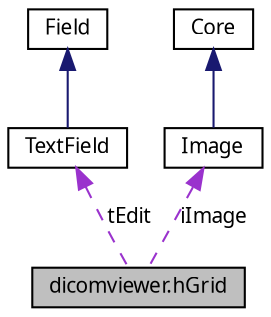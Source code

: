 digraph G
{
  bgcolor="transparent";
  edge [fontname="FreeSans.ttf",fontsize=10,labelfontname="FreeSans.ttf",labelfontsize=10];
  node [fontname="FreeSans.ttf",fontsize=10,shape=record];
  Node1 [label="dicomviewer.hGrid",height=0.2,width=0.4,color="black", fillcolor="grey75", style="filled" fontcolor="black"];
  Node2 -> Node1 [dir=back,color="darkorchid3",fontsize=10,style="dashed",label="tEdit",fontname="FreeSans.ttf"];
  Node2 [label="TextField",height=0.2,width=0.4,color="black",URL="$class_text_field.html"];
  Node3 -> Node2 [dir=back,color="midnightblue",fontsize=10,style="solid",fontname="FreeSans.ttf"];
  Node3 [label="Field",height=0.2,width=0.4,color="black",URL="$class_field.html"];
  Node4 -> Node1 [dir=back,color="darkorchid3",fontsize=10,style="dashed",label="iImage",fontname="FreeSans.ttf"];
  Node4 [label="Image",height=0.2,width=0.4,color="black",URL="$class_image.html"];
  Node5 -> Node4 [dir=back,color="midnightblue",fontsize=10,style="solid",fontname="FreeSans.ttf"];
  Node5 [label="Core",height=0.2,width=0.4,color="black",URL="$class_core.html"];
}
